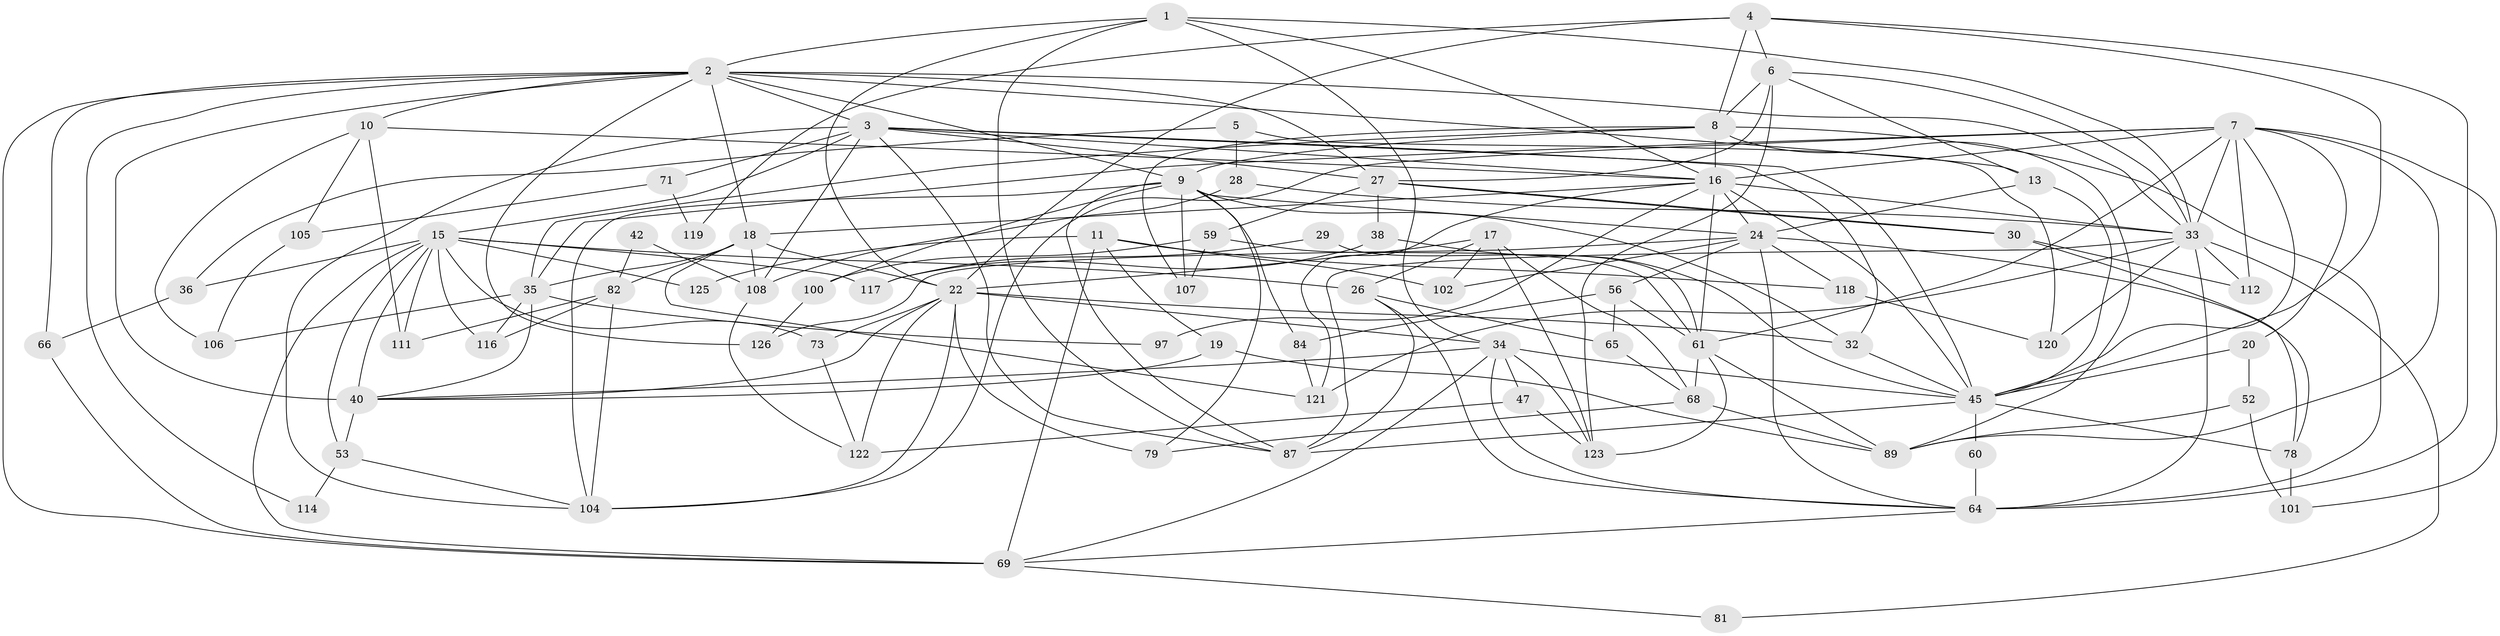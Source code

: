 // original degree distribution, {3: 0.32558139534883723, 7: 0.05426356589147287, 2: 0.11627906976744186, 6: 0.08527131782945736, 5: 0.15503875968992248, 4: 0.24806201550387597, 9: 0.007751937984496124, 8: 0.007751937984496124}
// Generated by graph-tools (version 1.1) at 2025/18/03/04/25 18:18:52]
// undirected, 77 vertices, 193 edges
graph export_dot {
graph [start="1"]
  node [color=gray90,style=filled];
  1 [super="+14"];
  2 [super="+67+31+77"];
  3 [super="+57"];
  4 [super="+21"];
  5;
  6 [super="+49+96"];
  7 [super="+12+39"];
  8 [super="+50"];
  9 [super="+88"];
  10;
  11 [super="+54"];
  13;
  15 [super="+74+95"];
  16 [super="+25+23"];
  17;
  18 [super="+129+99"];
  19;
  20;
  22 [super="+55+63+94"];
  24 [super="+75+109"];
  26 [super="+41"];
  27;
  28;
  29;
  30;
  32;
  33 [super="+44+48+43+127"];
  34 [super="+51"];
  35 [super="+72"];
  36;
  38;
  40 [super="+80"];
  42;
  45 [super="+113+62"];
  47;
  52;
  53;
  56;
  59;
  60;
  61 [super="+91"];
  64 [super="+76"];
  65;
  66;
  68;
  69 [super="+115"];
  71;
  73;
  78;
  79;
  81;
  82 [super="+128"];
  84;
  87 [super="+103"];
  89 [super="+98"];
  97;
  100;
  101;
  102;
  104 [super="+110"];
  105;
  106;
  107;
  108;
  111;
  112;
  114;
  116;
  117;
  118;
  119;
  120;
  121;
  122;
  123;
  125;
  126;
  1 -- 33 [weight=2];
  1 -- 34;
  1 -- 87;
  1 -- 2 [weight=2];
  1 -- 22;
  1 -- 16;
  2 -- 9 [weight=2];
  2 -- 27;
  2 -- 114;
  2 -- 10;
  2 -- 13;
  2 -- 18;
  2 -- 69;
  2 -- 40 [weight=3];
  2 -- 3;
  2 -- 66;
  2 -- 126;
  2 -- 33;
  3 -- 32;
  3 -- 71;
  3 -- 104;
  3 -- 108;
  3 -- 45;
  3 -- 15;
  3 -- 16;
  3 -- 87;
  3 -- 27;
  4 -- 119;
  4 -- 22;
  4 -- 8;
  4 -- 45;
  4 -- 64;
  4 -- 6;
  5 -- 28;
  5 -- 36;
  5 -- 120;
  6 -- 123;
  6 -- 27;
  6 -- 8;
  6 -- 13;
  6 -- 33;
  7 -- 20;
  7 -- 45;
  7 -- 89;
  7 -- 112;
  7 -- 101;
  7 -- 104;
  7 -- 61;
  7 -- 35;
  7 -- 33;
  7 -- 16 [weight=2];
  8 -- 16;
  8 -- 35;
  8 -- 64 [weight=2];
  8 -- 107;
  8 -- 9;
  8 -- 89;
  9 -- 32;
  9 -- 104;
  9 -- 84;
  9 -- 100;
  9 -- 87;
  9 -- 107;
  9 -- 24;
  9 -- 79;
  10 -- 105;
  10 -- 106;
  10 -- 111;
  10 -- 16;
  11 -- 19;
  11 -- 102;
  11 -- 69;
  11 -- 118;
  11 -- 125;
  13 -- 45;
  13 -- 24;
  15 -- 40;
  15 -- 69;
  15 -- 53;
  15 -- 117;
  15 -- 111;
  15 -- 125 [weight=2];
  15 -- 26;
  15 -- 36;
  15 -- 116;
  15 -- 73;
  16 -- 45 [weight=2];
  16 -- 33;
  16 -- 24;
  16 -- 18;
  16 -- 97;
  16 -- 121;
  16 -- 61;
  17 -- 68;
  17 -- 102;
  17 -- 123;
  17 -- 22;
  17 -- 26;
  18 -- 108;
  18 -- 82;
  18 -- 121;
  18 -- 35;
  18 -- 22 [weight=2];
  19 -- 40;
  19 -- 89;
  20 -- 52;
  20 -- 45 [weight=2];
  22 -- 32;
  22 -- 40;
  22 -- 104;
  22 -- 79 [weight=2];
  22 -- 34;
  22 -- 73;
  22 -- 122;
  24 -- 56;
  24 -- 102;
  24 -- 118;
  24 -- 126;
  24 -- 78;
  24 -- 64;
  26 -- 64;
  26 -- 65;
  26 -- 87;
  27 -- 30;
  27 -- 30;
  27 -- 38;
  27 -- 59;
  28 -- 108;
  28 -- 33;
  29 -- 117;
  29 -- 61;
  30 -- 112;
  30 -- 78;
  32 -- 45;
  33 -- 64;
  33 -- 112;
  33 -- 81;
  33 -- 121;
  33 -- 120;
  33 -- 87;
  34 -- 123;
  34 -- 40;
  34 -- 45;
  34 -- 64;
  34 -- 47;
  34 -- 69;
  35 -- 106;
  35 -- 116;
  35 -- 40;
  35 -- 97;
  36 -- 66;
  38 -- 45;
  38 -- 117;
  40 -- 53;
  42 -- 108;
  42 -- 82;
  45 -- 60;
  45 -- 87;
  45 -- 78;
  47 -- 123;
  47 -- 122;
  52 -- 101;
  52 -- 89;
  53 -- 104;
  53 -- 114;
  56 -- 65;
  56 -- 84;
  56 -- 61;
  59 -- 100;
  59 -- 107;
  59 -- 61;
  60 -- 64;
  61 -- 123;
  61 -- 68;
  61 -- 89;
  64 -- 69;
  65 -- 68;
  66 -- 69;
  68 -- 89;
  68 -- 79;
  69 -- 81;
  71 -- 105;
  71 -- 119;
  73 -- 122;
  78 -- 101;
  82 -- 111;
  82 -- 116;
  82 -- 104;
  84 -- 121;
  100 -- 126;
  105 -- 106;
  108 -- 122;
  118 -- 120;
}
